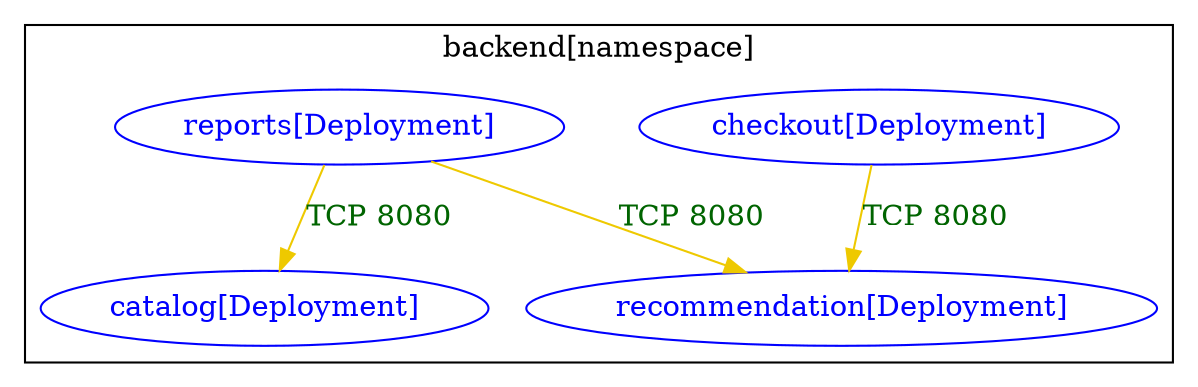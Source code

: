 digraph {
	subgraph "cluster_backend[namespace]" {
		color="black"
		fontcolor="black"
		"backend/catalog[Deployment]" [label="catalog[Deployment]" color="blue" fontcolor="blue"]
		"backend/checkout[Deployment]" [label="checkout[Deployment]" color="blue" fontcolor="blue"]
		"backend/recommendation[Deployment]" [label="recommendation[Deployment]" color="blue" fontcolor="blue"]
		"backend/reports[Deployment]" [label="reports[Deployment]" color="blue" fontcolor="blue"]
		label="backend[namespace]"
	}
	"backend/checkout[Deployment]" -> "backend/recommendation[Deployment]" [label="TCP 8080" color="gold2" fontcolor="darkgreen" weight=0.5]
	"backend/reports[Deployment]" -> "backend/catalog[Deployment]" [label="TCP 8080" color="gold2" fontcolor="darkgreen" weight=1]
	"backend/reports[Deployment]" -> "backend/recommendation[Deployment]" [label="TCP 8080" color="gold2" fontcolor="darkgreen" weight=1]
}